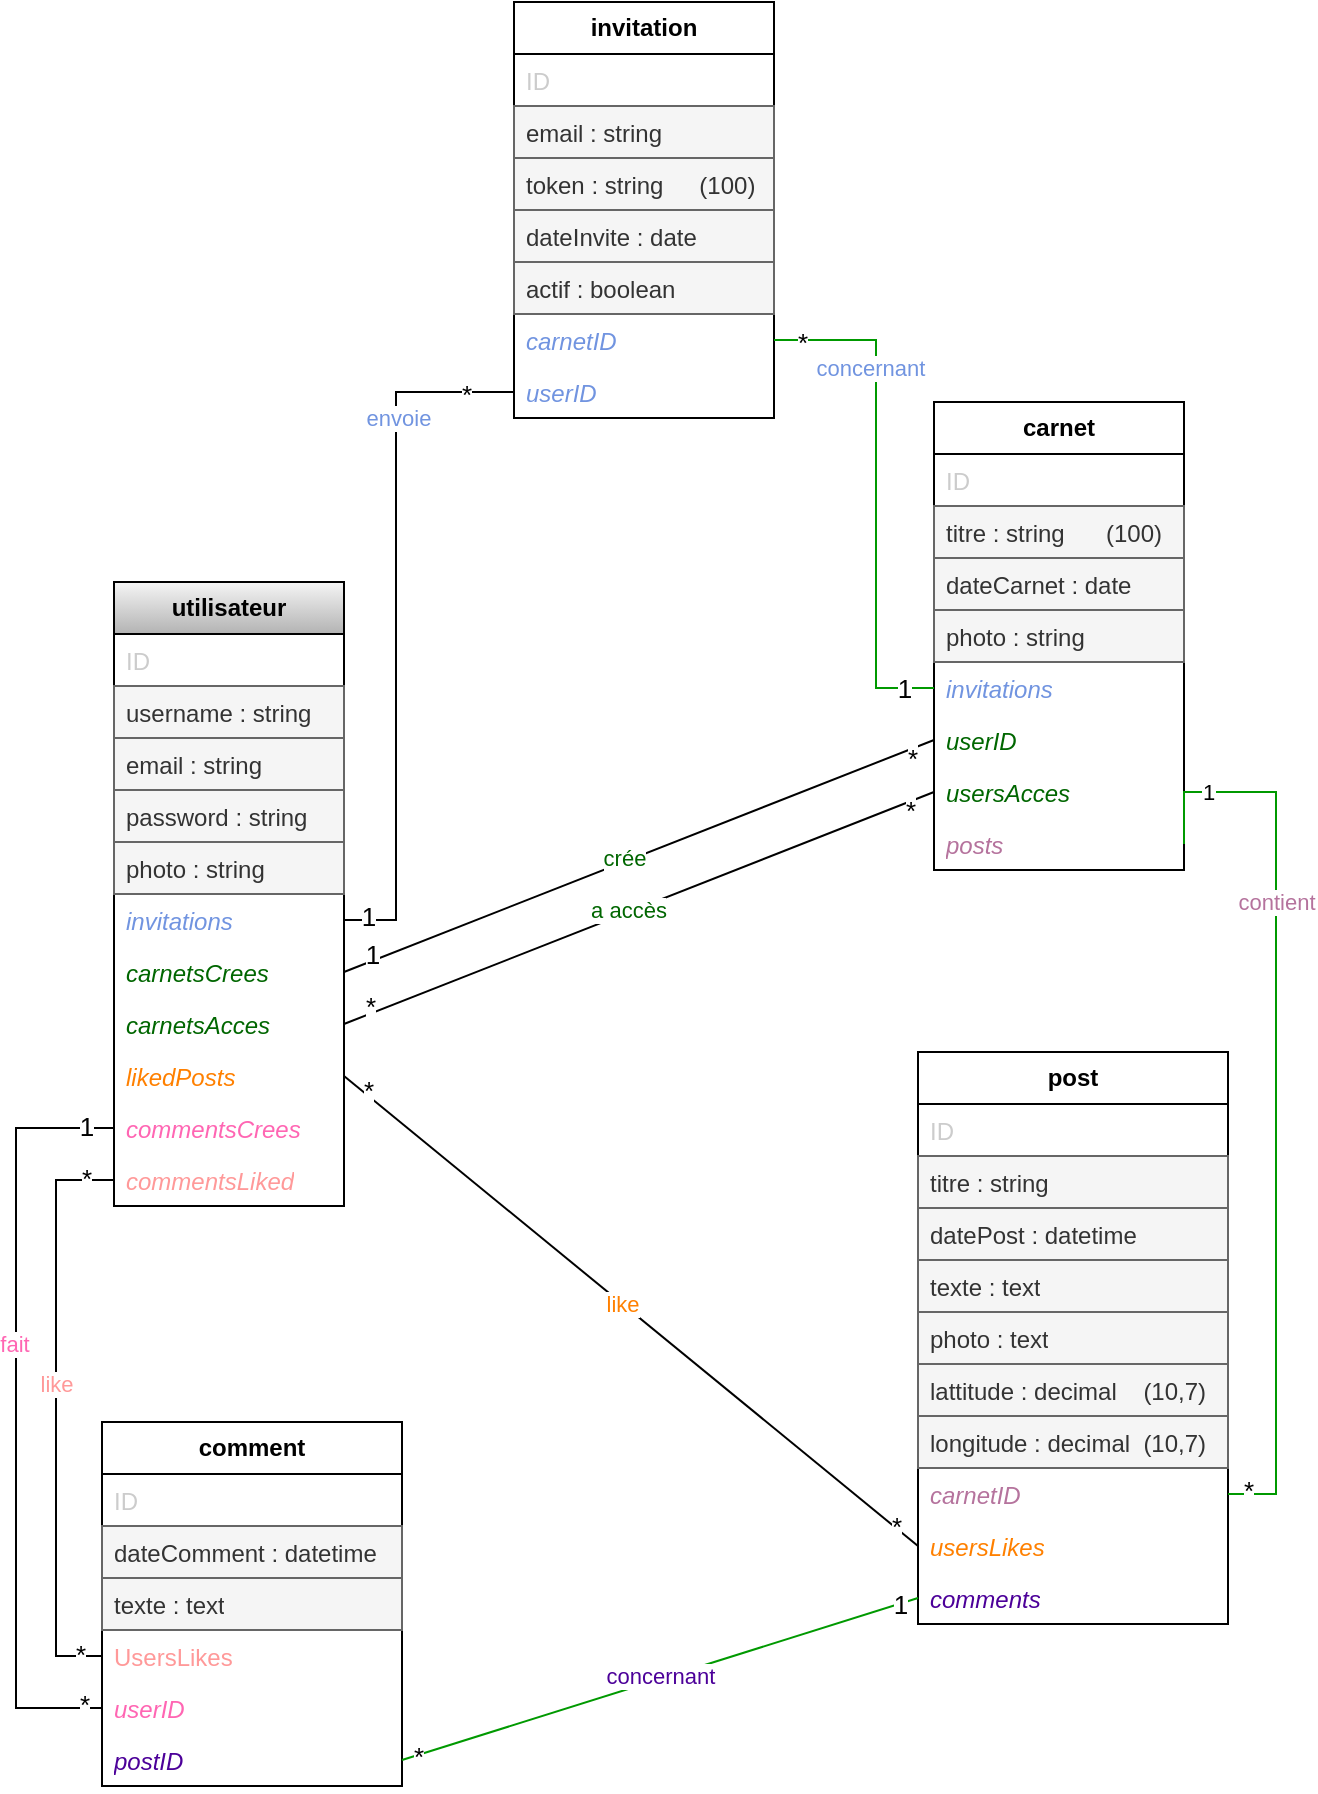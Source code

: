<mxfile version="28.1.2">
  <diagram name="Page-1" id="eihuWphjfvELEe3ltAlG">
    <mxGraphModel dx="2752" dy="1124" grid="1" gridSize="10" guides="1" tooltips="1" connect="1" arrows="1" fold="1" page="1" pageScale="1" pageWidth="827" pageHeight="1169" math="0" shadow="0">
      <root>
        <mxCell id="0" />
        <mxCell id="1" parent="0" />
        <mxCell id="DPrh9CP8y8HEwpQaaEh8-10" value="&lt;b&gt;utilisateur&lt;/b&gt;" style="swimlane;fontStyle=0;childLayout=stackLayout;horizontal=1;startSize=26;horizontalStack=0;resizeParent=1;resizeParentMax=0;resizeLast=0;collapsible=1;marginBottom=0;whiteSpace=wrap;html=1;fillColor=#f5f5f5;strokeColor=#000000;gradientColor=#b3b3b3;" parent="1" vertex="1">
          <mxGeometry x="139" y="360" width="115" height="312" as="geometry" />
        </mxCell>
        <mxCell id="DPrh9CP8y8HEwpQaaEh8-11" value="&lt;font style=&quot;&quot;&gt;ID&lt;/font&gt;" style="text;strokeColor=none;fillColor=none;align=left;verticalAlign=top;spacingLeft=4;spacingRight=4;overflow=hidden;rotatable=0;points=[[0,0.5],[1,0.5]];portConstraint=eastwest;whiteSpace=wrap;html=1;fontColor=light-dark(#CCCCCC,#EDEDED);" parent="DPrh9CP8y8HEwpQaaEh8-10" vertex="1">
          <mxGeometry y="26" width="115" height="26" as="geometry" />
        </mxCell>
        <mxCell id="DPrh9CP8y8HEwpQaaEh8-12" value="username : string" style="text;strokeColor=#666666;fillColor=#f5f5f5;align=left;verticalAlign=top;spacingLeft=4;spacingRight=4;overflow=hidden;rotatable=0;points=[[0,0.5],[1,0.5]];portConstraint=eastwest;whiteSpace=wrap;html=1;fontColor=#333333;" parent="DPrh9CP8y8HEwpQaaEh8-10" vertex="1">
          <mxGeometry y="52" width="115" height="26" as="geometry" />
        </mxCell>
        <mxCell id="DPrh9CP8y8HEwpQaaEh8-13" value="email : string" style="text;strokeColor=#666666;fillColor=#f5f5f5;align=left;verticalAlign=top;spacingLeft=4;spacingRight=4;overflow=hidden;rotatable=0;points=[[0,0.5],[1,0.5]];portConstraint=eastwest;whiteSpace=wrap;html=1;fontColor=#333333;" parent="DPrh9CP8y8HEwpQaaEh8-10" vertex="1">
          <mxGeometry y="78" width="115" height="26" as="geometry" />
        </mxCell>
        <mxCell id="DPrh9CP8y8HEwpQaaEh8-14" value="password : string" style="text;strokeColor=#666666;fillColor=#f5f5f5;align=left;verticalAlign=top;spacingLeft=4;spacingRight=4;overflow=hidden;rotatable=0;points=[[0,0.5],[1,0.5]];portConstraint=eastwest;whiteSpace=wrap;html=1;fontColor=#333333;" parent="DPrh9CP8y8HEwpQaaEh8-10" vertex="1">
          <mxGeometry y="104" width="115" height="26" as="geometry" />
        </mxCell>
        <mxCell id="DPrh9CP8y8HEwpQaaEh8-16" value="photo : string" style="text;strokeColor=#666666;fillColor=#f5f5f5;align=left;verticalAlign=top;spacingLeft=4;spacingRight=4;overflow=hidden;rotatable=0;points=[[0,0.5],[1,0.5]];portConstraint=eastwest;whiteSpace=wrap;html=1;fontColor=#333333;" parent="DPrh9CP8y8HEwpQaaEh8-10" vertex="1">
          <mxGeometry y="130" width="115" height="26" as="geometry" />
        </mxCell>
        <mxCell id="jIXGvdLJOEJAg6vClMxe-2" value="&lt;font color=&quot;#7194e0&quot;&gt;&lt;i&gt;invitations&lt;/i&gt;&lt;/font&gt;" style="text;strokeColor=none;fillColor=none;align=left;verticalAlign=top;spacingLeft=4;spacingRight=4;overflow=hidden;rotatable=0;points=[[0,0.5],[1,0.5]];portConstraint=eastwest;whiteSpace=wrap;html=1;fontColor=#006600;" parent="DPrh9CP8y8HEwpQaaEh8-10" vertex="1">
          <mxGeometry y="156" width="115" height="26" as="geometry" />
        </mxCell>
        <mxCell id="qalMgv77_c4MaePV_QSz-3" value="&lt;font&gt;&lt;i&gt;carnetsCrees&lt;/i&gt;&lt;/font&gt;" style="text;strokeColor=none;fillColor=none;align=left;verticalAlign=top;spacingLeft=4;spacingRight=4;overflow=hidden;rotatable=0;points=[[0,0.5],[1,0.5]];portConstraint=eastwest;whiteSpace=wrap;html=1;fontColor=#006600;" parent="DPrh9CP8y8HEwpQaaEh8-10" vertex="1">
          <mxGeometry y="182" width="115" height="26" as="geometry" />
        </mxCell>
        <mxCell id="qalMgv77_c4MaePV_QSz-16" value="&lt;font&gt;&lt;i&gt;carnetsAcces&lt;/i&gt;&lt;/font&gt;" style="text;strokeColor=none;fillColor=none;align=left;verticalAlign=top;spacingLeft=4;spacingRight=4;overflow=hidden;rotatable=0;points=[[0,0.5],[1,0.5]];portConstraint=eastwest;whiteSpace=wrap;html=1;fontColor=#006600;" parent="DPrh9CP8y8HEwpQaaEh8-10" vertex="1">
          <mxGeometry y="208" width="115" height="26" as="geometry" />
        </mxCell>
        <mxCell id="qalMgv77_c4MaePV_QSz-13" value="&lt;font&gt;&lt;i&gt;likedPosts&lt;/i&gt;&lt;/font&gt;" style="text;strokeColor=none;fillColor=none;align=left;verticalAlign=top;spacingLeft=4;spacingRight=4;overflow=hidden;rotatable=0;points=[[0,0.5],[1,0.5]];portConstraint=eastwest;whiteSpace=wrap;html=1;fontColor=#FF8000;" parent="DPrh9CP8y8HEwpQaaEh8-10" vertex="1">
          <mxGeometry y="234" width="115" height="26" as="geometry" />
        </mxCell>
        <mxCell id="qalMgv77_c4MaePV_QSz-14" value="&lt;font&gt;&lt;i&gt;commentsCrees&lt;/i&gt;&lt;/font&gt;" style="text;strokeColor=none;fillColor=none;align=left;verticalAlign=top;spacingLeft=4;spacingRight=4;overflow=hidden;rotatable=0;points=[[0,0.5],[1,0.5]];portConstraint=eastwest;whiteSpace=wrap;html=1;fontColor=light-dark(#FF66B3,#EDEDED);" parent="DPrh9CP8y8HEwpQaaEh8-10" vertex="1">
          <mxGeometry y="260" width="115" height="26" as="geometry" />
        </mxCell>
        <mxCell id="qalMgv77_c4MaePV_QSz-15" value="&lt;font&gt;&lt;i&gt;commentsLiked&lt;/i&gt;&lt;/font&gt;" style="text;strokeColor=none;fillColor=none;align=left;verticalAlign=top;spacingLeft=4;spacingRight=4;overflow=hidden;rotatable=0;points=[[0,0.5],[1,0.5]];portConstraint=eastwest;whiteSpace=wrap;html=1;fontColor=#FF9999;" parent="DPrh9CP8y8HEwpQaaEh8-10" vertex="1">
          <mxGeometry y="286" width="115" height="26" as="geometry" />
        </mxCell>
        <mxCell id="DPrh9CP8y8HEwpQaaEh8-17" value="&lt;b&gt;carnet&lt;/b&gt;" style="swimlane;fontStyle=0;childLayout=stackLayout;horizontal=1;startSize=26;fillColor=none;horizontalStack=0;resizeParent=1;resizeParentMax=0;resizeLast=0;collapsible=1;marginBottom=0;whiteSpace=wrap;html=1;" parent="1" vertex="1">
          <mxGeometry x="549" y="270" width="125" height="234" as="geometry" />
        </mxCell>
        <mxCell id="DPrh9CP8y8HEwpQaaEh8-18" value="&lt;font style=&quot;&quot;&gt;ID&lt;/font&gt;" style="text;strokeColor=none;fillColor=none;align=left;verticalAlign=top;spacingLeft=4;spacingRight=4;overflow=hidden;rotatable=0;points=[[0,0.5],[1,0.5]];portConstraint=eastwest;whiteSpace=wrap;html=1;fontColor=light-dark(#CCCCCC,#EDEDED);" parent="DPrh9CP8y8HEwpQaaEh8-17" vertex="1">
          <mxGeometry y="26" width="125" height="26" as="geometry" />
        </mxCell>
        <mxCell id="DPrh9CP8y8HEwpQaaEh8-19" value="titre : string&lt;span style=&quot;white-space: pre;&quot;&gt;&#x9;&lt;/span&gt;(100)" style="text;strokeColor=#666666;fillColor=#f5f5f5;align=left;verticalAlign=top;spacingLeft=4;spacingRight=4;overflow=hidden;rotatable=0;points=[[0,0.5],[1,0.5]];portConstraint=eastwest;whiteSpace=wrap;html=1;fontColor=#333333;" parent="DPrh9CP8y8HEwpQaaEh8-17" vertex="1">
          <mxGeometry y="52" width="125" height="26" as="geometry" />
        </mxCell>
        <mxCell id="DPrh9CP8y8HEwpQaaEh8-20" value="dateCarnet : date" style="text;strokeColor=#666666;fillColor=#f5f5f5;align=left;verticalAlign=top;spacingLeft=4;spacingRight=4;overflow=hidden;rotatable=0;points=[[0,0.5],[1,0.5]];portConstraint=eastwest;whiteSpace=wrap;html=1;fontColor=#333333;" parent="DPrh9CP8y8HEwpQaaEh8-17" vertex="1">
          <mxGeometry y="78" width="125" height="26" as="geometry" />
        </mxCell>
        <mxCell id="DPrh9CP8y8HEwpQaaEh8-21" value="photo : string" style="text;strokeColor=#666666;fillColor=#f5f5f5;align=left;verticalAlign=top;spacingLeft=4;spacingRight=4;overflow=hidden;rotatable=0;points=[[0,0.5],[1,0.5]];portConstraint=eastwest;whiteSpace=wrap;html=1;fontColor=#333333;" parent="DPrh9CP8y8HEwpQaaEh8-17" vertex="1">
          <mxGeometry y="104" width="125" height="26" as="geometry" />
        </mxCell>
        <mxCell id="jIXGvdLJOEJAg6vClMxe-1" value="&lt;font color=&quot;#7194e0&quot;&gt;&lt;i&gt;invitations&lt;/i&gt;&lt;/font&gt;" style="text;strokeColor=none;fillColor=none;align=left;verticalAlign=top;spacingLeft=4;spacingRight=4;overflow=hidden;rotatable=0;points=[[0,0.5],[1,0.5]];portConstraint=eastwest;whiteSpace=wrap;html=1;fontColor=light-dark(#006600,#EDEDED);" parent="DPrh9CP8y8HEwpQaaEh8-17" vertex="1">
          <mxGeometry y="130" width="125" height="26" as="geometry" />
        </mxCell>
        <mxCell id="DPrh9CP8y8HEwpQaaEh8-22" value="&lt;i&gt;userID&lt;/i&gt;" style="text;strokeColor=none;fillColor=none;align=left;verticalAlign=top;spacingLeft=4;spacingRight=4;overflow=hidden;rotatable=0;points=[[0,0.5],[1,0.5]];portConstraint=eastwest;whiteSpace=wrap;html=1;fontColor=light-dark(#006600,#EDEDED);" parent="DPrh9CP8y8HEwpQaaEh8-17" vertex="1">
          <mxGeometry y="156" width="125" height="26" as="geometry" />
        </mxCell>
        <mxCell id="qalMgv77_c4MaePV_QSz-17" value="&lt;i&gt;usersAcces&lt;/i&gt;" style="text;strokeColor=none;fillColor=none;align=left;verticalAlign=top;spacingLeft=4;spacingRight=4;overflow=hidden;rotatable=0;points=[[0,0.5],[1,0.5]];portConstraint=eastwest;whiteSpace=wrap;html=1;fontColor=light-dark(#006600,#EDEDED);" parent="DPrh9CP8y8HEwpQaaEh8-17" vertex="1">
          <mxGeometry y="182" width="125" height="26" as="geometry" />
        </mxCell>
        <mxCell id="Zr_L0DJ8exbc2otKyvmh-1" value="&lt;i&gt;posts&lt;/i&gt;" style="text;strokeColor=none;fillColor=none;align=left;verticalAlign=top;spacingLeft=4;spacingRight=4;overflow=hidden;rotatable=0;points=[[0,0.5],[1,0.5]];portConstraint=eastwest;whiteSpace=wrap;html=1;fontColor=light-dark(#B5739D,#EDEDED);" parent="DPrh9CP8y8HEwpQaaEh8-17" vertex="1">
          <mxGeometry y="208" width="125" height="26" as="geometry" />
        </mxCell>
        <mxCell id="DPrh9CP8y8HEwpQaaEh8-23" value="" style="endArrow=none;endFill=0;endSize=12;html=1;rounded=0;entryX=0;entryY=0.5;entryDx=0;entryDy=0;exitX=1;exitY=0.5;exitDx=0;exitDy=0;" parent="1" source="qalMgv77_c4MaePV_QSz-3" target="DPrh9CP8y8HEwpQaaEh8-22" edge="1">
          <mxGeometry width="160" relative="1" as="geometry">
            <mxPoint x="259" y="402" as="sourcePoint" />
            <mxPoint x="548.875" y="366.44" as="targetPoint" />
          </mxGeometry>
        </mxCell>
        <mxCell id="DPrh9CP8y8HEwpQaaEh8-24" value="1" style="edgeLabel;html=1;align=center;verticalAlign=middle;resizable=0;points=[];fontSize=13;" parent="DPrh9CP8y8HEwpQaaEh8-23" vertex="1" connectable="0">
          <mxGeometry x="-0.867" y="-1" relative="1" as="geometry">
            <mxPoint x="-6" y="-2" as="offset" />
          </mxGeometry>
        </mxCell>
        <mxCell id="DPrh9CP8y8HEwpQaaEh8-25" value="*" style="edgeLabel;html=1;align=center;verticalAlign=middle;resizable=0;points=[];fontSize=13;" parent="DPrh9CP8y8HEwpQaaEh8-23" vertex="1" connectable="0">
          <mxGeometry x="0.825" y="-2" relative="1" as="geometry">
            <mxPoint x="14" y="-3" as="offset" />
          </mxGeometry>
        </mxCell>
        <mxCell id="DPrh9CP8y8HEwpQaaEh8-26" value="crée" style="edgeLabel;html=1;align=center;verticalAlign=middle;resizable=0;points=[];fontColor=#006600;" parent="DPrh9CP8y8HEwpQaaEh8-23" vertex="1" connectable="0">
          <mxGeometry x="-0.054" y="1" relative="1" as="geometry">
            <mxPoint x="1" y="-1" as="offset" />
          </mxGeometry>
        </mxCell>
        <mxCell id="DPrh9CP8y8HEwpQaaEh8-27" value="" style="endArrow=none;endFill=0;endSize=12;html=1;rounded=0;strokeColor=light-dark(#000000, #2b82da);exitX=1;exitY=0.5;exitDx=0;exitDy=0;entryX=0;entryY=0.5;entryDx=0;entryDy=0;" parent="1" source="qalMgv77_c4MaePV_QSz-16" target="qalMgv77_c4MaePV_QSz-17" edge="1">
          <mxGeometry width="160" relative="1" as="geometry">
            <mxPoint x="259" y="438" as="sourcePoint" />
            <mxPoint x="510" y="450" as="targetPoint" />
          </mxGeometry>
        </mxCell>
        <mxCell id="DPrh9CP8y8HEwpQaaEh8-28" value="*" style="edgeLabel;html=1;align=center;verticalAlign=middle;resizable=0;points=[];fontSize=13;" parent="DPrh9CP8y8HEwpQaaEh8-27" vertex="1" connectable="0">
          <mxGeometry x="-0.867" y="-1" relative="1" as="geometry">
            <mxPoint x="-7" y="-2" as="offset" />
          </mxGeometry>
        </mxCell>
        <mxCell id="DPrh9CP8y8HEwpQaaEh8-29" value="*" style="edgeLabel;html=1;align=center;verticalAlign=middle;resizable=0;points=[];fontSize=13;" parent="DPrh9CP8y8HEwpQaaEh8-27" vertex="1" connectable="0">
          <mxGeometry x="0.825" y="-2" relative="1" as="geometry">
            <mxPoint x="13" y="-3" as="offset" />
          </mxGeometry>
        </mxCell>
        <mxCell id="DPrh9CP8y8HEwpQaaEh8-30" value="a accès" style="edgeLabel;html=1;align=center;verticalAlign=middle;resizable=0;points=[];fontColor=#006600;" parent="DPrh9CP8y8HEwpQaaEh8-27" vertex="1" connectable="0">
          <mxGeometry x="-0.035" y="1" relative="1" as="geometry">
            <mxPoint as="offset" />
          </mxGeometry>
        </mxCell>
        <mxCell id="DPrh9CP8y8HEwpQaaEh8-47" value="&lt;b&gt;post&lt;/b&gt;" style="swimlane;fontStyle=0;childLayout=stackLayout;horizontal=1;startSize=26;fillColor=none;horizontalStack=0;resizeParent=1;resizeParentMax=0;resizeLast=0;collapsible=1;marginBottom=0;whiteSpace=wrap;html=1;" parent="1" vertex="1">
          <mxGeometry x="541" y="595" width="155" height="286" as="geometry" />
        </mxCell>
        <mxCell id="DPrh9CP8y8HEwpQaaEh8-48" value="&lt;font style=&quot;&quot;&gt;ID&lt;/font&gt;" style="text;strokeColor=none;fillColor=none;align=left;verticalAlign=top;spacingLeft=4;spacingRight=4;overflow=hidden;rotatable=0;points=[[0,0.5],[1,0.5]];portConstraint=eastwest;whiteSpace=wrap;html=1;fontColor=light-dark(#CCCCCC,#EDEDED);" parent="DPrh9CP8y8HEwpQaaEh8-47" vertex="1">
          <mxGeometry y="26" width="155" height="26" as="geometry" />
        </mxCell>
        <mxCell id="DPrh9CP8y8HEwpQaaEh8-49" value="titre : string" style="text;strokeColor=#666666;fillColor=#f5f5f5;align=left;verticalAlign=top;spacingLeft=4;spacingRight=4;overflow=hidden;rotatable=0;points=[[0,0.5],[1,0.5]];portConstraint=eastwest;whiteSpace=wrap;html=1;fontColor=#333333;" parent="DPrh9CP8y8HEwpQaaEh8-47" vertex="1">
          <mxGeometry y="52" width="155" height="26" as="geometry" />
        </mxCell>
        <mxCell id="DPrh9CP8y8HEwpQaaEh8-50" value="datePost : datetime" style="text;strokeColor=#666666;fillColor=#f5f5f5;align=left;verticalAlign=top;spacingLeft=4;spacingRight=4;overflow=hidden;rotatable=0;points=[[0,0.5],[1,0.5]];portConstraint=eastwest;whiteSpace=wrap;html=1;fontColor=#333333;" parent="DPrh9CP8y8HEwpQaaEh8-47" vertex="1">
          <mxGeometry y="78" width="155" height="26" as="geometry" />
        </mxCell>
        <mxCell id="DPrh9CP8y8HEwpQaaEh8-51" value="texte : text" style="text;strokeColor=#666666;fillColor=#f5f5f5;align=left;verticalAlign=top;spacingLeft=4;spacingRight=4;overflow=hidden;rotatable=0;points=[[0,0.5],[1,0.5]];portConstraint=eastwest;whiteSpace=wrap;html=1;fontColor=#333333;" parent="DPrh9CP8y8HEwpQaaEh8-47" vertex="1">
          <mxGeometry y="104" width="155" height="26" as="geometry" />
        </mxCell>
        <mxCell id="DPrh9CP8y8HEwpQaaEh8-52" value="photo : text" style="text;strokeColor=#666666;fillColor=#f5f5f5;align=left;verticalAlign=top;spacingLeft=4;spacingRight=4;overflow=hidden;rotatable=0;points=[[0,0.5],[1,0.5]];portConstraint=eastwest;whiteSpace=wrap;html=1;fontColor=#333333;" parent="DPrh9CP8y8HEwpQaaEh8-47" vertex="1">
          <mxGeometry y="130" width="155" height="26" as="geometry" />
        </mxCell>
        <mxCell id="DPrh9CP8y8HEwpQaaEh8-53" value="lattitude : decimal&lt;span style=&quot;white-space: pre;&quot;&gt;&#x9;&lt;/span&gt;(10,7)" style="text;strokeColor=#666666;fillColor=#f5f5f5;align=left;verticalAlign=top;spacingLeft=4;spacingRight=4;overflow=hidden;rotatable=0;points=[[0,0.5],[1,0.5]];portConstraint=eastwest;whiteSpace=wrap;html=1;fontColor=#333333;" parent="DPrh9CP8y8HEwpQaaEh8-47" vertex="1">
          <mxGeometry y="156" width="155" height="26" as="geometry" />
        </mxCell>
        <mxCell id="DPrh9CP8y8HEwpQaaEh8-54" value="longitude : decimal&lt;span style=&quot;white-space: pre;&quot;&gt;&#x9;&lt;/span&gt;(10,7)" style="text;strokeColor=#666666;fillColor=#f5f5f5;align=left;verticalAlign=top;spacingLeft=4;spacingRight=4;overflow=hidden;rotatable=0;points=[[0,0.5],[1,0.5]];portConstraint=eastwest;whiteSpace=wrap;html=1;fontColor=#333333;" parent="DPrh9CP8y8HEwpQaaEh8-47" vertex="1">
          <mxGeometry y="182" width="155" height="26" as="geometry" />
        </mxCell>
        <mxCell id="DPrh9CP8y8HEwpQaaEh8-55" value="&lt;i&gt;carnetID&lt;/i&gt;" style="text;strokeColor=none;fillColor=none;align=left;verticalAlign=top;spacingLeft=4;spacingRight=4;overflow=hidden;rotatable=0;points=[[0,0.5],[1,0.5]];portConstraint=eastwest;whiteSpace=wrap;html=1;fontColor=light-dark(#B5739D,#EDEDED);" parent="DPrh9CP8y8HEwpQaaEh8-47" vertex="1">
          <mxGeometry y="208" width="155" height="26" as="geometry" />
        </mxCell>
        <mxCell id="qalMgv77_c4MaePV_QSz-2" value="&lt;i&gt;usersLikes&lt;/i&gt;" style="text;strokeColor=none;fillColor=none;align=left;verticalAlign=top;spacingLeft=4;spacingRight=4;overflow=hidden;rotatable=0;points=[[0,0.5],[1,0.5]];portConstraint=eastwest;whiteSpace=wrap;html=1;fontColor=#FF8000;" parent="DPrh9CP8y8HEwpQaaEh8-47" vertex="1">
          <mxGeometry y="234" width="155" height="26" as="geometry" />
        </mxCell>
        <mxCell id="qalMgv77_c4MaePV_QSz-30" value="&lt;i&gt;comments&lt;/i&gt;" style="text;strokeColor=none;fillColor=none;align=left;verticalAlign=top;spacingLeft=4;spacingRight=4;overflow=hidden;rotatable=0;points=[[0,0.5],[1,0.5]];portConstraint=eastwest;whiteSpace=wrap;html=1;fontColor=light-dark(#4C0099,#EDEDED);" parent="DPrh9CP8y8HEwpQaaEh8-47" vertex="1">
          <mxGeometry y="260" width="155" height="26" as="geometry" />
        </mxCell>
        <mxCell id="DPrh9CP8y8HEwpQaaEh8-60" value="" style="endArrow=none;endFill=0;endSize=12;html=1;rounded=0;entryX=1;entryY=0.5;entryDx=0;entryDy=0;exitX=1;exitY=0.5;exitDx=0;exitDy=0;edgeStyle=orthogonalEdgeStyle;strokeColor=#009900;" parent="1" source="DPrh9CP8y8HEwpQaaEh8-55" target="Zr_L0DJ8exbc2otKyvmh-1" edge="1">
          <mxGeometry width="160" relative="1" as="geometry">
            <mxPoint x="309" y="1000" as="sourcePoint" />
            <mxPoint x="616" y="510" as="targetPoint" />
            <Array as="points">
              <mxPoint x="720" y="816" />
              <mxPoint x="720" y="465" />
            </Array>
          </mxGeometry>
        </mxCell>
        <mxCell id="qalMgv77_c4MaePV_QSz-18" value="1" style="edgeLabel;html=1;align=center;verticalAlign=middle;resizable=0;points=[];" parent="DPrh9CP8y8HEwpQaaEh8-60" vertex="1" connectable="0">
          <mxGeometry x="0.768" relative="1" as="geometry">
            <mxPoint x="-14" as="offset" />
          </mxGeometry>
        </mxCell>
        <mxCell id="qalMgv77_c4MaePV_QSz-19" value="*" style="edgeLabel;html=1;align=center;verticalAlign=middle;resizable=0;points=[];fontSize=13;" parent="DPrh9CP8y8HEwpQaaEh8-60" vertex="1" connectable="0">
          <mxGeometry x="-0.819" relative="1" as="geometry">
            <mxPoint x="-14" y="14" as="offset" />
          </mxGeometry>
        </mxCell>
        <mxCell id="qalMgv77_c4MaePV_QSz-20" value="contient" style="edgeLabel;html=1;align=center;verticalAlign=middle;resizable=0;points=[];fontColor=light-dark(#B5739D,#EDEDED);" parent="DPrh9CP8y8HEwpQaaEh8-60" vertex="1" connectable="0">
          <mxGeometry x="0.005" relative="1" as="geometry">
            <mxPoint y="-96" as="offset" />
          </mxGeometry>
        </mxCell>
        <mxCell id="DPrh9CP8y8HEwpQaaEh8-69" value="&lt;b&gt;comment&lt;/b&gt;" style="swimlane;fontStyle=0;childLayout=stackLayout;horizontal=1;startSize=26;fillColor=none;horizontalStack=0;resizeParent=1;resizeParentMax=0;resizeLast=0;collapsible=1;marginBottom=0;whiteSpace=wrap;html=1;" parent="1" vertex="1">
          <mxGeometry x="133" y="780" width="150" height="182" as="geometry" />
        </mxCell>
        <mxCell id="DPrh9CP8y8HEwpQaaEh8-70" value="&lt;font style=&quot;&quot;&gt;ID&lt;/font&gt;" style="text;strokeColor=none;fillColor=none;align=left;verticalAlign=top;spacingLeft=4;spacingRight=4;overflow=hidden;rotatable=0;points=[[0,0.5],[1,0.5]];portConstraint=eastwest;whiteSpace=wrap;html=1;fontColor=light-dark(#CCCCCC,#EDEDED);" parent="DPrh9CP8y8HEwpQaaEh8-69" vertex="1">
          <mxGeometry y="26" width="150" height="26" as="geometry" />
        </mxCell>
        <mxCell id="DPrh9CP8y8HEwpQaaEh8-71" value="dateComment : datetime" style="text;strokeColor=#666666;fillColor=#f5f5f5;align=left;verticalAlign=top;spacingLeft=4;spacingRight=4;overflow=hidden;rotatable=0;points=[[0,0.5],[1,0.5]];portConstraint=eastwest;whiteSpace=wrap;html=1;fontColor=#333333;" parent="DPrh9CP8y8HEwpQaaEh8-69" vertex="1">
          <mxGeometry y="52" width="150" height="26" as="geometry" />
        </mxCell>
        <mxCell id="DPrh9CP8y8HEwpQaaEh8-72" value="texte : text" style="text;strokeColor=#666666;fillColor=#f5f5f5;align=left;verticalAlign=top;spacingLeft=4;spacingRight=4;overflow=hidden;rotatable=0;points=[[0,0.5],[1,0.5]];portConstraint=eastwest;whiteSpace=wrap;html=1;fontColor=#333333;" parent="DPrh9CP8y8HEwpQaaEh8-69" vertex="1">
          <mxGeometry y="78" width="150" height="26" as="geometry" />
        </mxCell>
        <mxCell id="Zr_L0DJ8exbc2otKyvmh-2" value="&lt;div&gt;UsersLikes&lt;/div&gt;" style="text;strokeColor=none;fillColor=none;align=left;verticalAlign=top;spacingLeft=4;spacingRight=4;overflow=hidden;rotatable=0;points=[[0,0.5],[1,0.5]];portConstraint=eastwest;whiteSpace=wrap;html=1;fontColor=#FF9999;" parent="DPrh9CP8y8HEwpQaaEh8-69" vertex="1">
          <mxGeometry y="104" width="150" height="26" as="geometry" />
        </mxCell>
        <mxCell id="DPrh9CP8y8HEwpQaaEh8-73" value="&lt;i&gt;userID&lt;/i&gt;" style="text;strokeColor=none;fillColor=none;align=left;verticalAlign=top;spacingLeft=4;spacingRight=4;overflow=hidden;rotatable=0;points=[[0,0.5],[1,0.5]];portConstraint=eastwest;whiteSpace=wrap;html=1;fontColor=light-dark(#FF66B3,#EDEDED);" parent="DPrh9CP8y8HEwpQaaEh8-69" vertex="1">
          <mxGeometry y="130" width="150" height="26" as="geometry" />
        </mxCell>
        <mxCell id="DPrh9CP8y8HEwpQaaEh8-74" value="&lt;i&gt;postID&lt;/i&gt;" style="text;strokeColor=none;fillColor=none;align=left;verticalAlign=top;spacingLeft=4;spacingRight=4;overflow=hidden;rotatable=0;points=[[0,0.5],[1,0.5]];portConstraint=eastwest;whiteSpace=wrap;html=1;fontColor=light-dark(#4C0099,#EDEDED);" parent="DPrh9CP8y8HEwpQaaEh8-69" vertex="1">
          <mxGeometry y="156" width="150" height="26" as="geometry" />
        </mxCell>
        <mxCell id="DPrh9CP8y8HEwpQaaEh8-75" value="" style="endArrow=none;endFill=0;endSize=12;html=1;rounded=0;exitX=0;exitY=0.5;exitDx=0;exitDy=0;entryX=0;entryY=0.5;entryDx=0;entryDy=0;edgeStyle=orthogonalEdgeStyle;" parent="1" source="DPrh9CP8y8HEwpQaaEh8-73" target="qalMgv77_c4MaePV_QSz-14" edge="1">
          <mxGeometry width="160" relative="1" as="geometry">
            <mxPoint x="-96" y="523" as="sourcePoint" />
            <mxPoint x="105" y="523.13" as="targetPoint" />
            <Array as="points">
              <mxPoint x="90" y="923" />
              <mxPoint x="90" y="633" />
            </Array>
          </mxGeometry>
        </mxCell>
        <mxCell id="DPrh9CP8y8HEwpQaaEh8-76" value="*" style="edgeLabel;html=1;align=center;verticalAlign=middle;resizable=0;points=[];fontSize=13;" parent="DPrh9CP8y8HEwpQaaEh8-75" vertex="1" connectable="0">
          <mxGeometry x="-0.866" y="1" relative="1" as="geometry">
            <mxPoint x="16" y="-3" as="offset" />
          </mxGeometry>
        </mxCell>
        <mxCell id="DPrh9CP8y8HEwpQaaEh8-77" value="1" style="edgeLabel;html=1;align=center;verticalAlign=middle;resizable=0;points=[];fontSize=13;" parent="DPrh9CP8y8HEwpQaaEh8-75" vertex="1" connectable="0">
          <mxGeometry x="0.836" y="-1" relative="1" as="geometry">
            <mxPoint x="17" y="-2" as="offset" />
          </mxGeometry>
        </mxCell>
        <mxCell id="DPrh9CP8y8HEwpQaaEh8-78" value="fait" style="edgeLabel;html=1;align=center;verticalAlign=middle;resizable=0;points=[];fontColor=light-dark(#FF66B3,#EDEDED);" parent="DPrh9CP8y8HEwpQaaEh8-75" vertex="1" connectable="0">
          <mxGeometry y="1" relative="1" as="geometry">
            <mxPoint y="-34" as="offset" />
          </mxGeometry>
        </mxCell>
        <mxCell id="DPrh9CP8y8HEwpQaaEh8-80" value="" style="endArrow=none;endFill=0;endSize=12;html=1;rounded=0;entryX=0;entryY=0.5;entryDx=0;entryDy=0;exitX=0;exitY=0.5;exitDx=0;exitDy=0;edgeStyle=orthogonalEdgeStyle;" parent="1" source="Zr_L0DJ8exbc2otKyvmh-2" target="qalMgv77_c4MaePV_QSz-15" edge="1">
          <mxGeometry width="160" relative="1" as="geometry">
            <mxPoint x="-96" y="564" as="sourcePoint" />
            <mxPoint x="105.9" y="564.344" as="targetPoint" />
            <Array as="points">
              <mxPoint x="110" y="897" />
              <mxPoint x="110" y="659" />
            </Array>
          </mxGeometry>
        </mxCell>
        <mxCell id="DPrh9CP8y8HEwpQaaEh8-81" value="*" style="edgeLabel;html=1;align=center;verticalAlign=middle;resizable=0;points=[];fontSize=13;" parent="DPrh9CP8y8HEwpQaaEh8-80" vertex="1" connectable="0">
          <mxGeometry x="-0.866" y="1" relative="1" as="geometry">
            <mxPoint x="8" y="-2" as="offset" />
          </mxGeometry>
        </mxCell>
        <mxCell id="DPrh9CP8y8HEwpQaaEh8-82" value="*" style="edgeLabel;html=1;align=center;verticalAlign=middle;resizable=0;points=[];fontSize=13;" parent="DPrh9CP8y8HEwpQaaEh8-80" vertex="1" connectable="0">
          <mxGeometry x="0.836" y="-1" relative="1" as="geometry">
            <mxPoint x="10" y="-2" as="offset" />
          </mxGeometry>
        </mxCell>
        <mxCell id="DPrh9CP8y8HEwpQaaEh8-83" value="like" style="edgeLabel;html=1;align=center;verticalAlign=middle;resizable=0;points=[];fontColor=#FF9999;" parent="DPrh9CP8y8HEwpQaaEh8-80" vertex="1" connectable="0">
          <mxGeometry x="-0.004" y="2" relative="1" as="geometry">
            <mxPoint x="2" y="-15" as="offset" />
          </mxGeometry>
        </mxCell>
        <mxCell id="DPrh9CP8y8HEwpQaaEh8-87" value="" style="endArrow=none;endFill=1;endSize=12;html=1;rounded=0;startFill=0;exitX=1;exitY=0.5;exitDx=0;exitDy=0;entryX=0;entryY=0.5;entryDx=0;entryDy=0;strokeColor=#009900;" parent="1" source="DPrh9CP8y8HEwpQaaEh8-74" target="qalMgv77_c4MaePV_QSz-30" edge="1">
          <mxGeometry width="160" relative="1" as="geometry">
            <mxPoint x="289" y="828" as="sourcePoint" />
            <mxPoint x="519" y="830" as="targetPoint" />
          </mxGeometry>
        </mxCell>
        <mxCell id="DPrh9CP8y8HEwpQaaEh8-89" value="1" style="edgeLabel;html=1;align=center;verticalAlign=middle;resizable=0;points=[];fontSize=13;" parent="DPrh9CP8y8HEwpQaaEh8-87" vertex="1" connectable="0">
          <mxGeometry x="0.928" relative="1" as="geometry">
            <mxPoint as="offset" />
          </mxGeometry>
        </mxCell>
        <mxCell id="DPrh9CP8y8HEwpQaaEh8-90" value="*" style="edgeLabel;html=1;align=center;verticalAlign=middle;resizable=0;points=[];fontSize=13;" parent="DPrh9CP8y8HEwpQaaEh8-87" vertex="1" connectable="0">
          <mxGeometry x="-0.938" y="2" relative="1" as="geometry">
            <mxPoint y="2" as="offset" />
          </mxGeometry>
        </mxCell>
        <mxCell id="qalMgv77_c4MaePV_QSz-21" value="concernant" style="edgeLabel;html=1;align=center;verticalAlign=middle;resizable=0;points=[];fontColor=light-dark(#4C0099,#EDEDED);" parent="DPrh9CP8y8HEwpQaaEh8-87" vertex="1" connectable="0">
          <mxGeometry x="-0.002" relative="1" as="geometry">
            <mxPoint y="-2" as="offset" />
          </mxGeometry>
        </mxCell>
        <mxCell id="GCua5Fq3nQ2hytk0qEWT-1" value="&lt;b&gt;invitation&lt;/b&gt;" style="swimlane;fontStyle=0;childLayout=stackLayout;horizontal=1;startSize=26;fillColor=none;horizontalStack=0;resizeParent=1;resizeParentMax=0;resizeLast=0;collapsible=1;marginBottom=0;whiteSpace=wrap;html=1;" parent="1" vertex="1">
          <mxGeometry x="339" y="70" width="130" height="208" as="geometry" />
        </mxCell>
        <mxCell id="GCua5Fq3nQ2hytk0qEWT-2" value="&lt;font style=&quot;&quot;&gt;ID&lt;/font&gt;" style="text;strokeColor=none;fillColor=none;align=left;verticalAlign=top;spacingLeft=4;spacingRight=4;overflow=hidden;rotatable=0;points=[[0,0.5],[1,0.5]];portConstraint=eastwest;whiteSpace=wrap;html=1;fontColor=light-dark(#CCCCCC,#EDEDED);" parent="GCua5Fq3nQ2hytk0qEWT-1" vertex="1">
          <mxGeometry y="26" width="130" height="26" as="geometry" />
        </mxCell>
        <mxCell id="g9DMTw4ti7qzn2aEX8xU-2" value="email : string" style="text;strokeColor=#666666;fillColor=#f5f5f5;align=left;verticalAlign=top;spacingLeft=4;spacingRight=4;overflow=hidden;rotatable=0;points=[[0,0.5],[1,0.5]];portConstraint=eastwest;whiteSpace=wrap;html=1;fontColor=#333333;" parent="GCua5Fq3nQ2hytk0qEWT-1" vertex="1">
          <mxGeometry y="52" width="130" height="26" as="geometry" />
        </mxCell>
        <mxCell id="GCua5Fq3nQ2hytk0qEWT-3" value="token : string&lt;span style=&quot;white-space: pre;&quot;&gt;&#x9;&lt;/span&gt;&amp;nbsp;&amp;nbsp;(100)" style="text;strokeColor=#666666;fillColor=#f5f5f5;align=left;verticalAlign=top;spacingLeft=4;spacingRight=4;overflow=hidden;rotatable=0;points=[[0,0.5],[1,0.5]];portConstraint=eastwest;whiteSpace=wrap;html=1;fontColor=#333333;" parent="GCua5Fq3nQ2hytk0qEWT-1" vertex="1">
          <mxGeometry y="78" width="130" height="26" as="geometry" />
        </mxCell>
        <mxCell id="g9DMTw4ti7qzn2aEX8xU-1" value="dateInvite : date" style="text;strokeColor=#666666;fillColor=#f5f5f5;align=left;verticalAlign=top;spacingLeft=4;spacingRight=4;overflow=hidden;rotatable=0;points=[[0,0.5],[1,0.5]];portConstraint=eastwest;whiteSpace=wrap;html=1;fontColor=#333333;" parent="GCua5Fq3nQ2hytk0qEWT-1" vertex="1">
          <mxGeometry y="104" width="130" height="26" as="geometry" />
        </mxCell>
        <mxCell id="g9DMTw4ti7qzn2aEX8xU-3" value="actif : boolean" style="text;strokeColor=#666666;fillColor=#f5f5f5;align=left;verticalAlign=top;spacingLeft=4;spacingRight=4;overflow=hidden;rotatable=0;points=[[0,0.5],[1,0.5]];portConstraint=eastwest;whiteSpace=wrap;html=1;fontColor=#333333;" parent="GCua5Fq3nQ2hytk0qEWT-1" vertex="1">
          <mxGeometry y="130" width="130" height="26" as="geometry" />
        </mxCell>
        <mxCell id="qalMgv77_c4MaePV_QSz-1" value="&lt;i&gt;carnetID&lt;/i&gt;" style="text;strokeColor=none;fillColor=none;align=left;verticalAlign=top;spacingLeft=4;spacingRight=4;overflow=hidden;rotatable=0;points=[[0,0.5],[1,0.5]];portConstraint=eastwest;whiteSpace=wrap;html=1;fontColor=#7194E0;" parent="GCua5Fq3nQ2hytk0qEWT-1" vertex="1">
          <mxGeometry y="156" width="130" height="26" as="geometry" />
        </mxCell>
        <mxCell id="GCua5Fq3nQ2hytk0qEWT-6" value="&lt;i&gt;userID&lt;/i&gt;" style="text;strokeColor=none;fillColor=none;align=left;verticalAlign=top;spacingLeft=4;spacingRight=4;overflow=hidden;rotatable=0;points=[[0,0.5],[1,0.5]];portConstraint=eastwest;whiteSpace=wrap;html=1;fontColor=#7194E0;" parent="GCua5Fq3nQ2hytk0qEWT-1" vertex="1">
          <mxGeometry y="182" width="130" height="26" as="geometry" />
        </mxCell>
        <mxCell id="GCua5Fq3nQ2hytk0qEWT-7" value="" style="endArrow=none;endFill=0;endSize=12;html=1;rounded=0;exitX=0;exitY=0.5;exitDx=0;exitDy=0;entryX=1;entryY=0.5;entryDx=0;entryDy=0;strokeColor=#009900;edgeStyle=orthogonalEdgeStyle;" parent="1" source="jIXGvdLJOEJAg6vClMxe-1" target="qalMgv77_c4MaePV_QSz-1" edge="1">
          <mxGeometry width="160" relative="1" as="geometry">
            <mxPoint x="634" y="753" as="sourcePoint" />
            <mxPoint x="946" y="754.254" as="targetPoint" />
            <Array as="points">
              <mxPoint x="520" y="413" />
              <mxPoint x="520" y="239" />
            </Array>
          </mxGeometry>
        </mxCell>
        <mxCell id="GCua5Fq3nQ2hytk0qEWT-8" value="1" style="edgeLabel;html=1;align=center;verticalAlign=middle;resizable=0;points=[];fontSize=13;" parent="GCua5Fq3nQ2hytk0qEWT-7" vertex="1" connectable="0">
          <mxGeometry x="-0.867" y="-1" relative="1" as="geometry">
            <mxPoint x="2" y="1" as="offset" />
          </mxGeometry>
        </mxCell>
        <mxCell id="GCua5Fq3nQ2hytk0qEWT-9" value="*" style="edgeLabel;html=1;align=center;verticalAlign=middle;resizable=0;points=[];fontSize=13;" parent="GCua5Fq3nQ2hytk0qEWT-7" vertex="1" connectable="0">
          <mxGeometry x="0.825" y="-2" relative="1" as="geometry">
            <mxPoint x="-8" y="3" as="offset" />
          </mxGeometry>
        </mxCell>
        <mxCell id="qalMgv77_c4MaePV_QSz-28" value="concernant" style="edgeLabel;html=1;align=center;verticalAlign=middle;resizable=0;points=[];fontColor=#7194E0;" parent="GCua5Fq3nQ2hytk0qEWT-7" vertex="1" connectable="0">
          <mxGeometry x="-0.304" y="26" relative="1" as="geometry">
            <mxPoint x="23" y="-101" as="offset" />
          </mxGeometry>
        </mxCell>
        <mxCell id="HFshT0MKz3LbYJVoKpBt-1" value="" style="endArrow=none;endFill=0;endSize=12;html=1;rounded=0;exitX=1;exitY=0.5;exitDx=0;exitDy=0;entryX=0;entryY=0.5;entryDx=0;entryDy=0;strokeColor=#000000;edgeStyle=orthogonalEdgeStyle;" parent="1" source="jIXGvdLJOEJAg6vClMxe-2" target="GCua5Fq3nQ2hytk0qEWT-6" edge="1">
          <mxGeometry width="160" relative="1" as="geometry">
            <mxPoint x="644" y="692" as="sourcePoint" />
            <mxPoint x="549" y="817" as="targetPoint" />
            <Array as="points">
              <mxPoint x="280" y="529" />
              <mxPoint x="280" y="265" />
            </Array>
          </mxGeometry>
        </mxCell>
        <mxCell id="HFshT0MKz3LbYJVoKpBt-2" value="1" style="edgeLabel;html=1;align=center;verticalAlign=middle;resizable=0;points=[];fontSize=13;" parent="HFshT0MKz3LbYJVoKpBt-1" vertex="1" connectable="0">
          <mxGeometry x="-0.867" y="-1" relative="1" as="geometry">
            <mxPoint x="-11" y="-3" as="offset" />
          </mxGeometry>
        </mxCell>
        <mxCell id="HFshT0MKz3LbYJVoKpBt-3" value="*" style="edgeLabel;html=1;align=center;verticalAlign=middle;resizable=0;points=[];fontSize=13;" parent="HFshT0MKz3LbYJVoKpBt-1" vertex="1" connectable="0">
          <mxGeometry x="0.825" y="-2" relative="1" as="geometry">
            <mxPoint x="6" y="-1" as="offset" />
          </mxGeometry>
        </mxCell>
        <mxCell id="HFshT0MKz3LbYJVoKpBt-4" value="envoie" style="edgeLabel;html=1;align=center;verticalAlign=middle;resizable=0;points=[];fontColor=#7194E0;" parent="HFshT0MKz3LbYJVoKpBt-1" vertex="1" connectable="0">
          <mxGeometry x="-0.054" y="1" relative="1" as="geometry">
            <mxPoint x="2" y="-112" as="offset" />
          </mxGeometry>
        </mxCell>
        <mxCell id="qalMgv77_c4MaePV_QSz-31" value="" style="endArrow=none;endFill=0;endSize=12;html=1;rounded=0;strokeColor=light-dark(#000000, #2b82da);entryX=0;entryY=0.5;entryDx=0;entryDy=0;exitX=1;exitY=0.5;exitDx=0;exitDy=0;" parent="1" source="qalMgv77_c4MaePV_QSz-13" target="qalMgv77_c4MaePV_QSz-2" edge="1">
          <mxGeometry width="160" relative="1" as="geometry">
            <mxPoint x="276" y="670" as="sourcePoint" />
            <mxPoint x="571" y="680" as="targetPoint" />
          </mxGeometry>
        </mxCell>
        <mxCell id="qalMgv77_c4MaePV_QSz-32" value="*" style="edgeLabel;html=1;align=center;verticalAlign=middle;resizable=0;points=[];fontSize=13;" parent="qalMgv77_c4MaePV_QSz-31" vertex="1" connectable="0">
          <mxGeometry x="-0.867" y="-1" relative="1" as="geometry">
            <mxPoint x="-7" y="-10" as="offset" />
          </mxGeometry>
        </mxCell>
        <mxCell id="qalMgv77_c4MaePV_QSz-33" value="*" style="edgeLabel;html=1;align=center;verticalAlign=middle;resizable=0;points=[];fontSize=13;" parent="qalMgv77_c4MaePV_QSz-31" vertex="1" connectable="0">
          <mxGeometry x="0.825" y="-2" relative="1" as="geometry">
            <mxPoint x="15" y="9" as="offset" />
          </mxGeometry>
        </mxCell>
        <mxCell id="qalMgv77_c4MaePV_QSz-34" value="like" style="edgeLabel;html=1;align=center;verticalAlign=middle;resizable=0;points=[];fontColor=#FF8000;" parent="qalMgv77_c4MaePV_QSz-31" vertex="1" connectable="0">
          <mxGeometry x="-0.032" relative="1" as="geometry">
            <mxPoint as="offset" />
          </mxGeometry>
        </mxCell>
      </root>
    </mxGraphModel>
  </diagram>
</mxfile>

